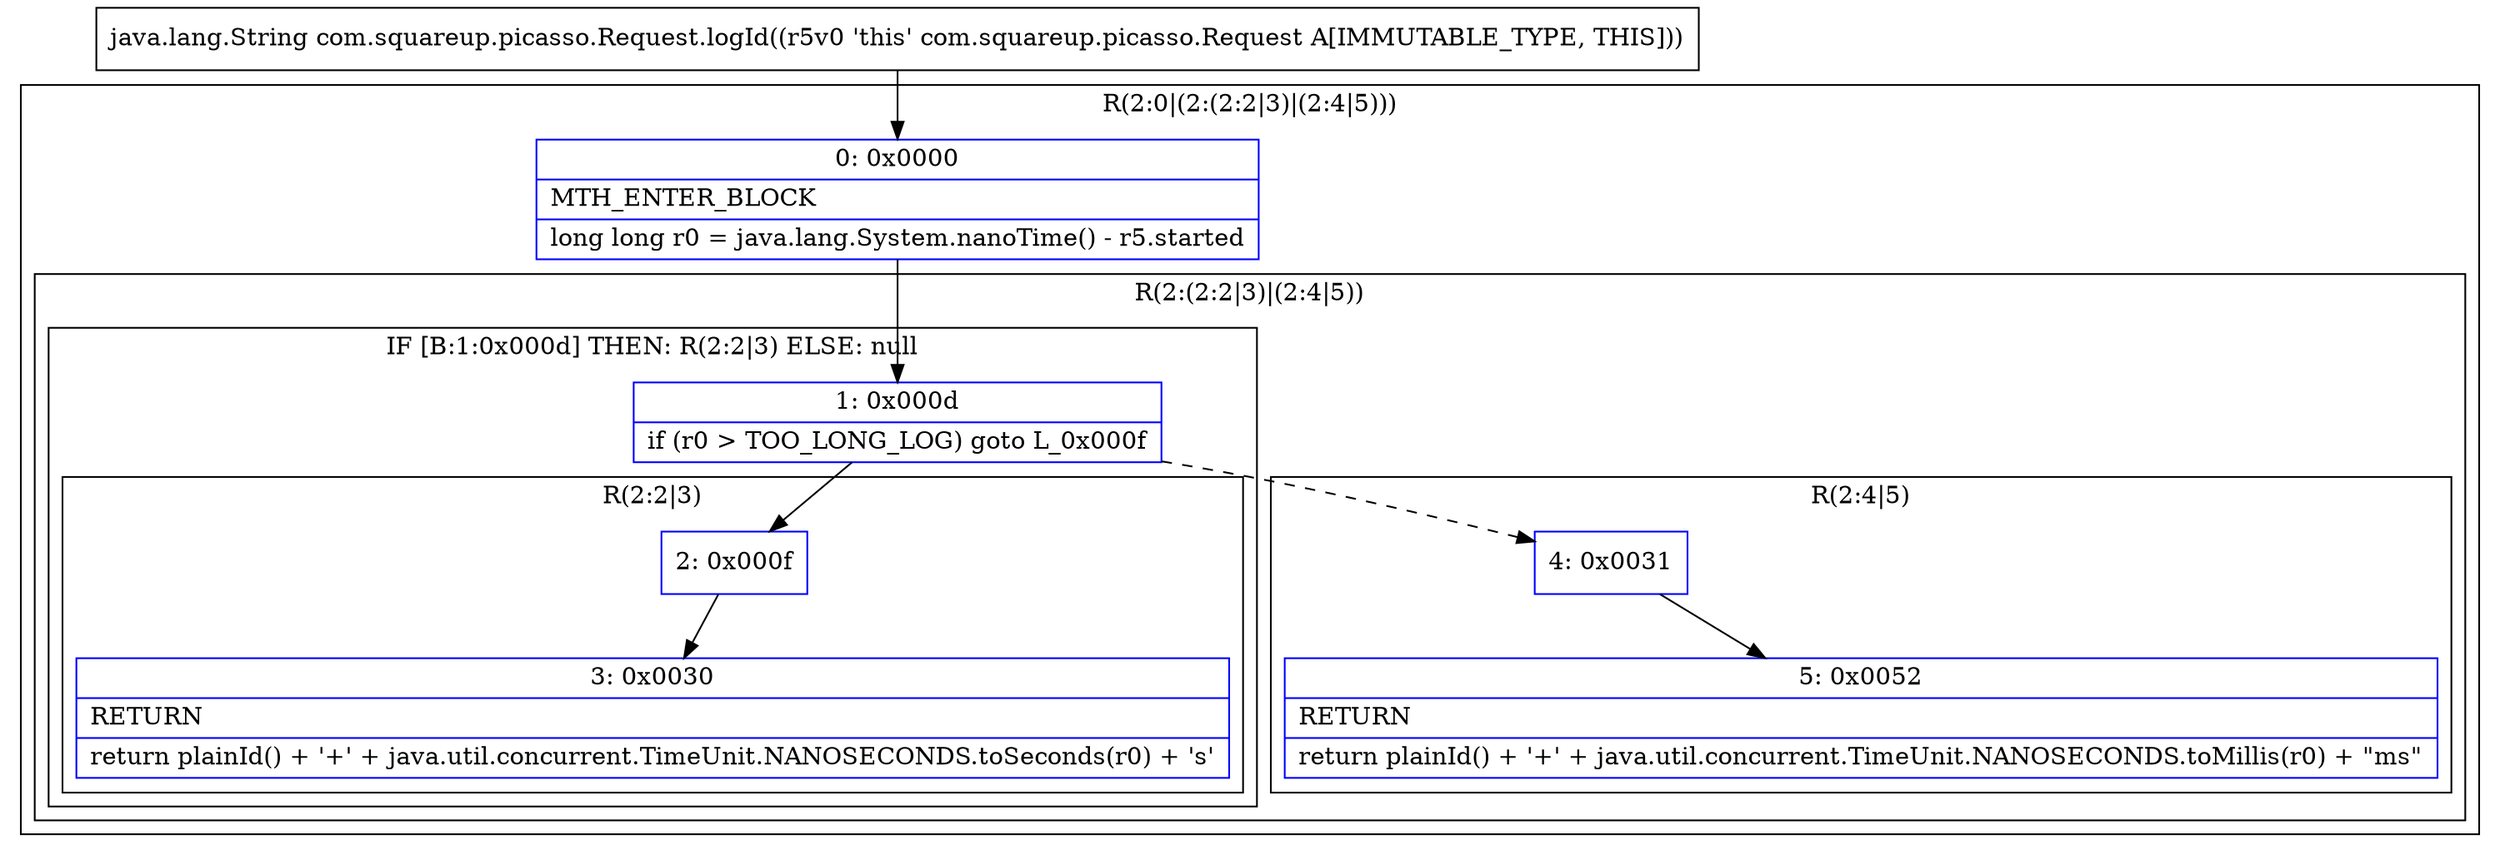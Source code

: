 digraph "CFG forcom.squareup.picasso.Request.logId()Ljava\/lang\/String;" {
subgraph cluster_Region_1919086030 {
label = "R(2:0|(2:(2:2|3)|(2:4|5)))";
node [shape=record,color=blue];
Node_0 [shape=record,label="{0\:\ 0x0000|MTH_ENTER_BLOCK\l|long long r0 = java.lang.System.nanoTime() \- r5.started\l}"];
subgraph cluster_Region_2116629489 {
label = "R(2:(2:2|3)|(2:4|5))";
node [shape=record,color=blue];
subgraph cluster_IfRegion_835637581 {
label = "IF [B:1:0x000d] THEN: R(2:2|3) ELSE: null";
node [shape=record,color=blue];
Node_1 [shape=record,label="{1\:\ 0x000d|if (r0 \> TOO_LONG_LOG) goto L_0x000f\l}"];
subgraph cluster_Region_598594151 {
label = "R(2:2|3)";
node [shape=record,color=blue];
Node_2 [shape=record,label="{2\:\ 0x000f}"];
Node_3 [shape=record,label="{3\:\ 0x0030|RETURN\l|return plainId() + '+' + java.util.concurrent.TimeUnit.NANOSECONDS.toSeconds(r0) + 's'\l}"];
}
}
subgraph cluster_Region_1811369899 {
label = "R(2:4|5)";
node [shape=record,color=blue];
Node_4 [shape=record,label="{4\:\ 0x0031}"];
Node_5 [shape=record,label="{5\:\ 0x0052|RETURN\l|return plainId() + '+' + java.util.concurrent.TimeUnit.NANOSECONDS.toMillis(r0) + \"ms\"\l}"];
}
}
}
MethodNode[shape=record,label="{java.lang.String com.squareup.picasso.Request.logId((r5v0 'this' com.squareup.picasso.Request A[IMMUTABLE_TYPE, THIS])) }"];
MethodNode -> Node_0;
Node_0 -> Node_1;
Node_1 -> Node_2;
Node_1 -> Node_4[style=dashed];
Node_2 -> Node_3;
Node_4 -> Node_5;
}

